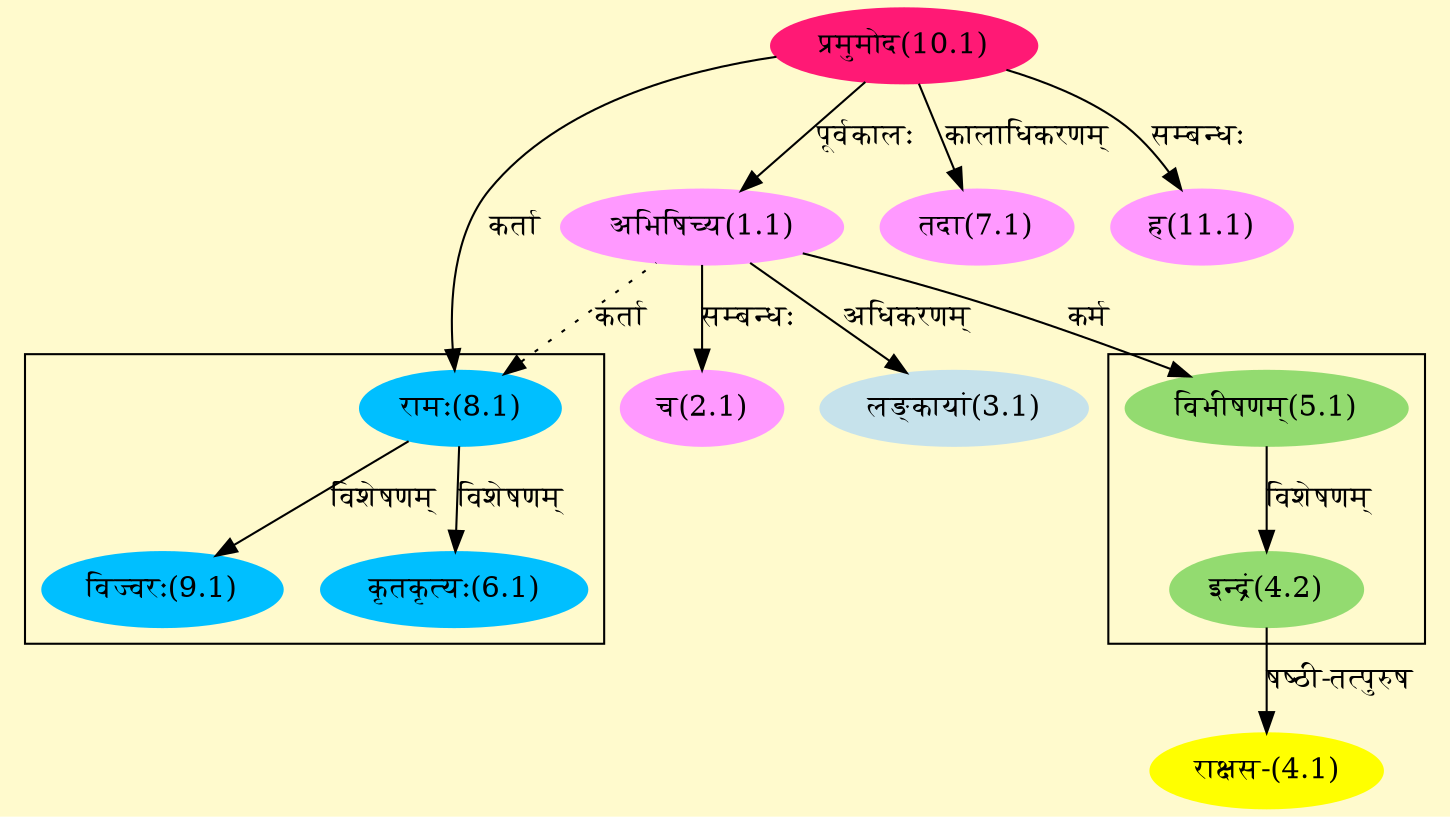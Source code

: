 digraph G{
rankdir=BT;
 compound=true;
 bgcolor="lemonchiffon1";

subgraph cluster_1{
Node4_2 [style=filled, color="#93DB70" label = "इन्द्रं(4.2)"]
Node5_1 [style=filled, color="#93DB70" label = "विभीषणम्(5.1)"]

}

subgraph cluster_2{
Node6_1 [style=filled, color="#00BFFF" label = "कृतकृत्यः(6.1)"]
Node8_1 [style=filled, color="#00BFFF" label = "रामः(8.1)"]
Node9_1 [style=filled, color="#00BFFF" label = "विज्वरः(9.1)"]

}
Node1_1 [style=filled, color="#FF99FF" label = "अभिषिच्य(1.1)"]
Node10_1 [style=filled, color="#FF1975" label = "प्रमुमोद(10.1)"]
Node2_1 [style=filled, color="#FF99FF" label = "च(2.1)"]
Node3_1 [style=filled, color="#C6E2EB" label = "लङ्कायां(3.1)"]
Node4_1 [style=filled, color="#FFFF00" label = "राक्षस-(4.1)"]
Node4_2 [style=filled, color="#93DB70" label = "इन्द्रं(4.2)"]
Node5_1 [style=filled, color="#93DB70" label = "विभीषणम्(5.1)"]
Node7_1 [style=filled, color="#FF99FF" label = "तदा(7.1)"]
Node8_1 [style=filled, color="#00BFFF" label = "रामः(8.1)"]
Node [style=filled, color="" label = "()"]
Node11_1 [style=filled, color="#FF99FF" label = "ह(11.1)"]
/* Start of Relations section */

Node1_1 -> Node10_1 [  label="पूर्वकालः"  dir="back" ]
Node2_1 -> Node1_1 [  label="सम्बन्धः"  dir="back" ]
Node3_1 -> Node1_1 [  label="अधिकरणम्"  dir="back" ]
Node4_1 -> Node4_2 [  label="षष्ठी-तत्पुरुष"  dir="back" ]
Node4_2 -> Node5_1 [  label="विशेषणम्"  dir="back" ]
Node5_1 -> Node1_1 [  label="कर्म"  dir="back" ]
Node6_1 -> Node8_1 [  label="विशेषणम्"  dir="back" ]
Node7_1 -> Node10_1 [  label="कालाधिकरणम्"  dir="back" ]
Node8_1 -> Node10_1 [  label="कर्ता"  dir="back" ]
Node8_1 -> Node1_1 [ style=dotted label="कर्ता"  dir="back" ]
Node9_1 -> Node8_1 [  label="विशेषणम्"  dir="back" ]
Node11_1 -> Node10_1 [  label="सम्बन्धः"  dir="back" ]
}
